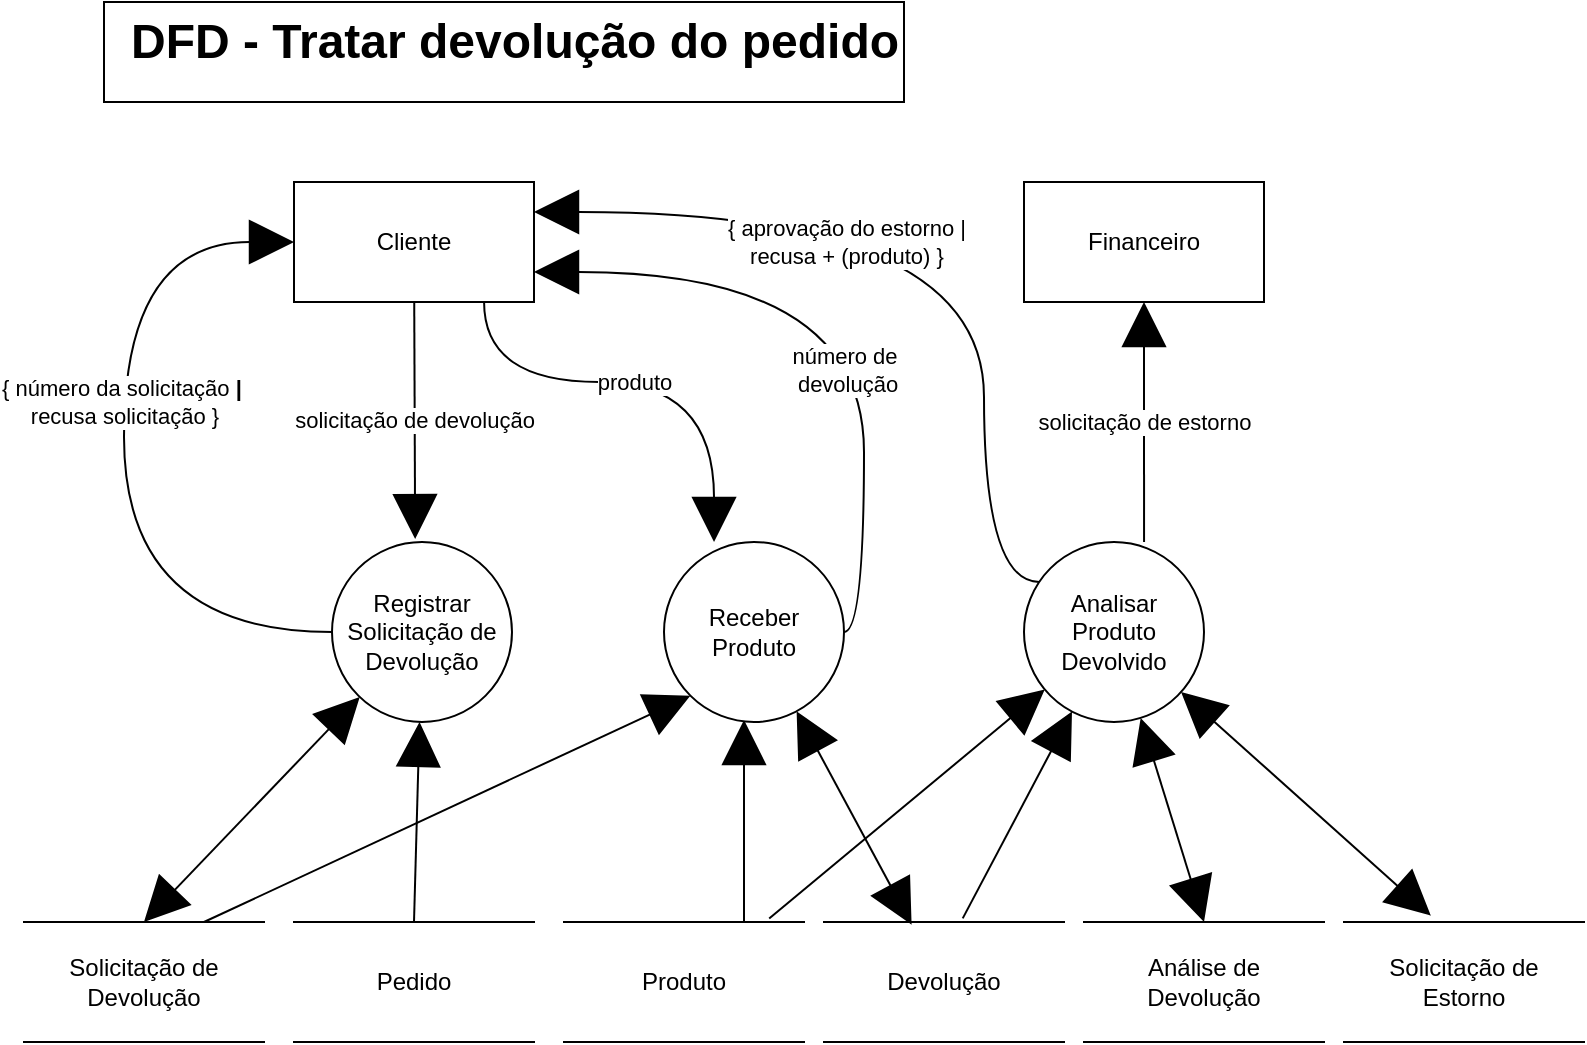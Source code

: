 <mxfile version="14.6.13" type="device"><diagram id="NjZJDYBdZ3OIAmOJ9iHW" name="Página-1"><mxGraphModel dx="1585" dy="466" grid="1" gridSize="10" guides="1" tooltips="1" connect="1" arrows="1" fold="1" page="1" pageScale="1" pageWidth="827" pageHeight="1169" math="0" shadow="0"><root><mxCell id="0"/><mxCell id="1" parent="0"/><mxCell id="dSrA5K4sf7aKTBR7Hnr3-1" value="Solicitação de Devolução" style="shape=partialRectangle;whiteSpace=wrap;html=1;left=0;right=0;fillColor=none;" parent="1" vertex="1"><mxGeometry x="-790" y="490" width="120" height="60" as="geometry"/></mxCell><mxCell id="dSrA5K4sf7aKTBR7Hnr3-2" value="Pedido" style="shape=partialRectangle;whiteSpace=wrap;html=1;left=0;right=0;fillColor=none;" parent="1" vertex="1"><mxGeometry x="-655" y="490" width="120" height="60" as="geometry"/></mxCell><mxCell id="dSrA5K4sf7aKTBR7Hnr3-3" value="Produto" style="shape=partialRectangle;whiteSpace=wrap;html=1;left=0;right=0;fillColor=none;" parent="1" vertex="1"><mxGeometry x="-520" y="490" width="120" height="60" as="geometry"/></mxCell><mxCell id="dSrA5K4sf7aKTBR7Hnr3-8" style="edgeStyle=orthogonalEdgeStyle;rounded=0;orthogonalLoop=1;jettySize=auto;html=1;entryX=0;entryY=0.5;entryDx=0;entryDy=0;startArrow=none;startFill=0;startSize=11;endSize=12;strokeWidth=1;curved=1;" parent="1" edge="1"><mxGeometry relative="1" as="geometry"><Array as="points"><mxPoint x="10.04" y="585"/><mxPoint x="10.04" y="410"/></Array><mxPoint x="95.04" y="540" as="targetPoint"/></mxGeometry></mxCell><mxCell id="dSrA5K4sf7aKTBR7Hnr3-9" value="Catálogo" style="edgeLabel;html=1;align=center;verticalAlign=middle;resizable=0;points=[];" parent="dSrA5K4sf7aKTBR7Hnr3-8" vertex="1" connectable="0"><mxGeometry x="0.191" y="-1" relative="1" as="geometry"><mxPoint as="offset"/></mxGeometry></mxCell><mxCell id="dSrA5K4sf7aKTBR7Hnr3-20" value="solicitação de devolução" style="edgeStyle=none;rounded=0;orthogonalLoop=1;jettySize=auto;html=1;entryX=0.462;entryY=-0.016;entryDx=0;entryDy=0;entryPerimeter=0;startArrow=none;startFill=0;startSize=20;endArrow=block;endFill=1;endSize=20;" parent="1" source="dSrA5K4sf7aKTBR7Hnr3-15" target="dSrA5K4sf7aKTBR7Hnr3-16" edge="1"><mxGeometry relative="1" as="geometry"/></mxCell><mxCell id="dSrA5K4sf7aKTBR7Hnr3-26" value="{ número da solicitação &lt;b&gt;|&amp;nbsp;&lt;/b&gt;&lt;br&gt;recusa solicitação }" style="edgeStyle=orthogonalEdgeStyle;rounded=0;orthogonalLoop=1;jettySize=auto;html=1;entryX=0;entryY=0.5;entryDx=0;entryDy=0;startArrow=block;startFill=1;startSize=20;endArrow=none;endFill=0;endSize=20;curved=1;exitX=0;exitY=0.5;exitDx=0;exitDy=0;" parent="1" source="dSrA5K4sf7aKTBR7Hnr3-15" target="dSrA5K4sf7aKTBR7Hnr3-16" edge="1"><mxGeometry x="-0.141" relative="1" as="geometry"><Array as="points"><mxPoint x="-740" y="150"/><mxPoint x="-740" y="345"/></Array><mxPoint as="offset"/></mxGeometry></mxCell><mxCell id="dSrA5K4sf7aKTBR7Hnr3-35" value="produto" style="edgeStyle=orthogonalEdgeStyle;rounded=0;orthogonalLoop=1;jettySize=auto;html=1;entryX=0.278;entryY=0;entryDx=0;entryDy=0;entryPerimeter=0;startArrow=none;startFill=0;startSize=20;endArrow=block;endFill=1;endSize=20;curved=1;exitX=0.792;exitY=1;exitDx=0;exitDy=0;exitPerimeter=0;" parent="1" source="dSrA5K4sf7aKTBR7Hnr3-15" target="dSrA5K4sf7aKTBR7Hnr3-22" edge="1"><mxGeometry x="-0.021" relative="1" as="geometry"><Array as="points"><mxPoint x="-560" y="220"/><mxPoint x="-445" y="220"/></Array><mxPoint as="offset"/></mxGeometry></mxCell><mxCell id="dSrA5K4sf7aKTBR7Hnr3-15" value="Cliente" style="rounded=0;whiteSpace=wrap;html=1;" parent="1" vertex="1"><mxGeometry x="-655" y="120" width="120" height="60" as="geometry"/></mxCell><mxCell id="dSrA5K4sf7aKTBR7Hnr3-19" style="edgeStyle=none;rounded=0;orthogonalLoop=1;jettySize=auto;html=1;entryX=0.5;entryY=0;entryDx=0;entryDy=0;startSize=20;endArrow=none;endFill=0;endSize=20;startArrow=block;startFill=1;" parent="1" source="dSrA5K4sf7aKTBR7Hnr3-16" target="dSrA5K4sf7aKTBR7Hnr3-2" edge="1"><mxGeometry relative="1" as="geometry"/></mxCell><mxCell id="dSrA5K4sf7aKTBR7Hnr3-21" style="edgeStyle=none;rounded=0;orthogonalLoop=1;jettySize=auto;html=1;entryX=0.5;entryY=0;entryDx=0;entryDy=0;startArrow=block;startFill=1;startSize=20;endArrow=block;endFill=1;endSize=20;" parent="1" source="dSrA5K4sf7aKTBR7Hnr3-16" target="dSrA5K4sf7aKTBR7Hnr3-1" edge="1"><mxGeometry relative="1" as="geometry"/></mxCell><mxCell id="dSrA5K4sf7aKTBR7Hnr3-16" value="Registrar Solicitação de Devolução" style="ellipse;whiteSpace=wrap;html=1;aspect=fixed;fillColor=#FFFFFF;" parent="1" vertex="1"><mxGeometry x="-636" y="300" width="90" height="90" as="geometry"/></mxCell><mxCell id="dSrA5K4sf7aKTBR7Hnr3-24" style="rounded=0;orthogonalLoop=1;jettySize=auto;html=1;startArrow=block;startFill=1;startSize=20;endArrow=none;endFill=0;endSize=20;fillColor=#f8cecc;entryX=0.75;entryY=0;entryDx=0;entryDy=0;" parent="1" target="dSrA5K4sf7aKTBR7Hnr3-3" edge="1"><mxGeometry relative="1" as="geometry"><mxPoint x="-410" y="488" as="targetPoint"/><mxPoint x="-430" y="389" as="sourcePoint"/></mxGeometry></mxCell><mxCell id="dSrA5K4sf7aKTBR7Hnr3-45" style="edgeStyle=none;rounded=0;orthogonalLoop=1;jettySize=auto;html=1;entryX=0.365;entryY=0.023;entryDx=0;entryDy=0;entryPerimeter=0;startArrow=block;startFill=1;startSize=20;endArrow=block;endFill=1;endSize=20;" parent="1" source="dSrA5K4sf7aKTBR7Hnr3-22" target="dSrA5K4sf7aKTBR7Hnr3-42" edge="1"><mxGeometry relative="1" as="geometry"/></mxCell><mxCell id="dSrA5K4sf7aKTBR7Hnr3-46" value="número de&lt;br&gt;&amp;nbsp;devolução" style="edgeStyle=orthogonalEdgeStyle;rounded=0;orthogonalLoop=1;jettySize=auto;html=1;entryX=1;entryY=0.75;entryDx=0;entryDy=0;startArrow=none;startFill=0;startSize=20;endArrow=block;endFill=1;endSize=20;exitX=1;exitY=0.5;exitDx=0;exitDy=0;curved=1;fillColor=#f8cecc;" parent="1" source="dSrA5K4sf7aKTBR7Hnr3-22" target="dSrA5K4sf7aKTBR7Hnr3-15" edge="1"><mxGeometry x="-0.205" y="10" relative="1" as="geometry"><Array as="points"><mxPoint x="-370" y="345"/><mxPoint x="-370" y="165"/></Array><mxPoint as="offset"/></mxGeometry></mxCell><mxCell id="YuiAxY0zgLwXaAsComzC-3" style="rounded=0;orthogonalLoop=1;jettySize=auto;html=1;exitX=0;exitY=1;exitDx=0;exitDy=0;entryX=0.75;entryY=0;entryDx=0;entryDy=0;startArrow=block;startFill=1;endArrow=none;endFill=0;endSize=20;startSize=20;" parent="1" source="dSrA5K4sf7aKTBR7Hnr3-22" target="dSrA5K4sf7aKTBR7Hnr3-1" edge="1"><mxGeometry relative="1" as="geometry"/></mxCell><mxCell id="dSrA5K4sf7aKTBR7Hnr3-22" value="Receber Produto" style="ellipse;whiteSpace=wrap;html=1;aspect=fixed;fillColor=#FFFFFF;" parent="1" vertex="1"><mxGeometry x="-470" y="300" width="90" height="90" as="geometry"/></mxCell><mxCell id="dSrA5K4sf7aKTBR7Hnr3-30" style="edgeStyle=none;rounded=0;orthogonalLoop=1;jettySize=auto;html=1;startArrow=block;startFill=1;startSize=20;endArrow=none;endFill=0;endSize=20;entryX=0.855;entryY=-0.03;entryDx=0;entryDy=0;entryPerimeter=0;" parent="1" source="dSrA5K4sf7aKTBR7Hnr3-29" target="dSrA5K4sf7aKTBR7Hnr3-3" edge="1"><mxGeometry relative="1" as="geometry"/></mxCell><mxCell id="dSrA5K4sf7aKTBR7Hnr3-33" style="edgeStyle=none;rounded=0;orthogonalLoop=1;jettySize=auto;html=1;entryX=0.5;entryY=0;entryDx=0;entryDy=0;startArrow=block;startFill=1;startSize=20;endArrow=block;endFill=1;endSize=20;" parent="1" source="dSrA5K4sf7aKTBR7Hnr3-29" target="dSrA5K4sf7aKTBR7Hnr3-32" edge="1"><mxGeometry relative="1" as="geometry"/></mxCell><mxCell id="dSrA5K4sf7aKTBR7Hnr3-34" value="solicitação de estorno" style="edgeStyle=none;rounded=0;orthogonalLoop=1;jettySize=auto;html=1;entryX=0.5;entryY=1;entryDx=0;entryDy=0;startArrow=none;startFill=0;startSize=20;endArrow=block;endFill=1;endSize=20;exitX=0.667;exitY=0;exitDx=0;exitDy=0;exitPerimeter=0;" parent="1" source="dSrA5K4sf7aKTBR7Hnr3-29" target="dSrA5K4sf7aKTBR7Hnr3-31" edge="1"><mxGeometry relative="1" as="geometry"><mxPoint x="-290" y="300" as="sourcePoint"/></mxGeometry></mxCell><mxCell id="dSrA5K4sf7aKTBR7Hnr3-36" style="edgeStyle=orthogonalEdgeStyle;curved=1;rounded=0;orthogonalLoop=1;jettySize=auto;html=1;entryX=1;entryY=0.25;entryDx=0;entryDy=0;startArrow=none;startFill=0;startSize=20;endArrow=block;endFill=1;endSize=20;" parent="1" source="dSrA5K4sf7aKTBR7Hnr3-29" target="dSrA5K4sf7aKTBR7Hnr3-15" edge="1"><mxGeometry relative="1" as="geometry"><Array as="points"><mxPoint x="-310" y="320"/><mxPoint x="-310" y="135"/></Array></mxGeometry></mxCell><mxCell id="dSrA5K4sf7aKTBR7Hnr3-37" value="{ aprovação do estorno |&lt;br&gt;recusa + (produto) }" style="edgeLabel;html=1;align=center;verticalAlign=middle;resizable=0;points=[];" parent="dSrA5K4sf7aKTBR7Hnr3-36" vertex="1" connectable="0"><mxGeometry x="0.058" y="19" relative="1" as="geometry"><mxPoint x="-50.58" y="-4" as="offset"/></mxGeometry></mxCell><mxCell id="dSrA5K4sf7aKTBR7Hnr3-44" style="edgeStyle=none;rounded=0;orthogonalLoop=1;jettySize=auto;html=1;entryX=0.578;entryY=-0.03;entryDx=0;entryDy=0;entryPerimeter=0;startArrow=block;startFill=1;startSize=20;endArrow=none;endFill=0;endSize=20;" parent="1" source="dSrA5K4sf7aKTBR7Hnr3-29" target="dSrA5K4sf7aKTBR7Hnr3-42" edge="1"><mxGeometry relative="1" as="geometry"/></mxCell><mxCell id="dSrA5K4sf7aKTBR7Hnr3-48" style="rounded=0;orthogonalLoop=1;jettySize=auto;html=1;entryX=0.362;entryY=-0.053;entryDx=0;entryDy=0;entryPerimeter=0;startArrow=block;startFill=1;startSize=20;endArrow=block;endFill=1;endSize=20;" parent="1" source="dSrA5K4sf7aKTBR7Hnr3-29" target="dSrA5K4sf7aKTBR7Hnr3-47" edge="1"><mxGeometry relative="1" as="geometry"/></mxCell><mxCell id="dSrA5K4sf7aKTBR7Hnr3-29" value="Analisar&lt;br&gt;Produto Devolvido" style="ellipse;whiteSpace=wrap;html=1;aspect=fixed;fillColor=#FFFFFF;" parent="1" vertex="1"><mxGeometry x="-290" y="300" width="90" height="90" as="geometry"/></mxCell><mxCell id="dSrA5K4sf7aKTBR7Hnr3-31" value="Financeiro" style="rounded=0;whiteSpace=wrap;html=1;" parent="1" vertex="1"><mxGeometry x="-290" y="120" width="120" height="60" as="geometry"/></mxCell><mxCell id="dSrA5K4sf7aKTBR7Hnr3-32" value="Análise de&lt;br&gt;Devolução" style="shape=partialRectangle;whiteSpace=wrap;html=1;left=0;right=0;fillColor=none;" parent="1" vertex="1"><mxGeometry x="-260" y="490" width="120" height="60" as="geometry"/></mxCell><mxCell id="dSrA5K4sf7aKTBR7Hnr3-38" value="" style="rounded=0;whiteSpace=wrap;html=1;" parent="1" vertex="1"><mxGeometry x="-750" y="30" width="400" height="50" as="geometry"/></mxCell><mxCell id="dSrA5K4sf7aKTBR7Hnr3-39" value="DFD - Tratar devolução do pedido" style="text;strokeColor=none;fillColor=none;html=1;fontSize=24;fontStyle=1;verticalAlign=middle;align=center;" parent="1" vertex="1"><mxGeometry x="-750" y="30" width="410" height="40" as="geometry"/></mxCell><mxCell id="dSrA5K4sf7aKTBR7Hnr3-42" value="Devolução" style="shape=partialRectangle;whiteSpace=wrap;html=1;left=0;right=0;fillColor=none;" parent="1" vertex="1"><mxGeometry x="-390" y="490" width="120" height="60" as="geometry"/></mxCell><mxCell id="dSrA5K4sf7aKTBR7Hnr3-47" value="Solicitação de Estorno" style="shape=partialRectangle;whiteSpace=wrap;html=1;left=0;right=0;fillColor=none;" parent="1" vertex="1"><mxGeometry x="-130" y="490" width="120" height="60" as="geometry"/></mxCell></root></mxGraphModel></diagram></mxfile>